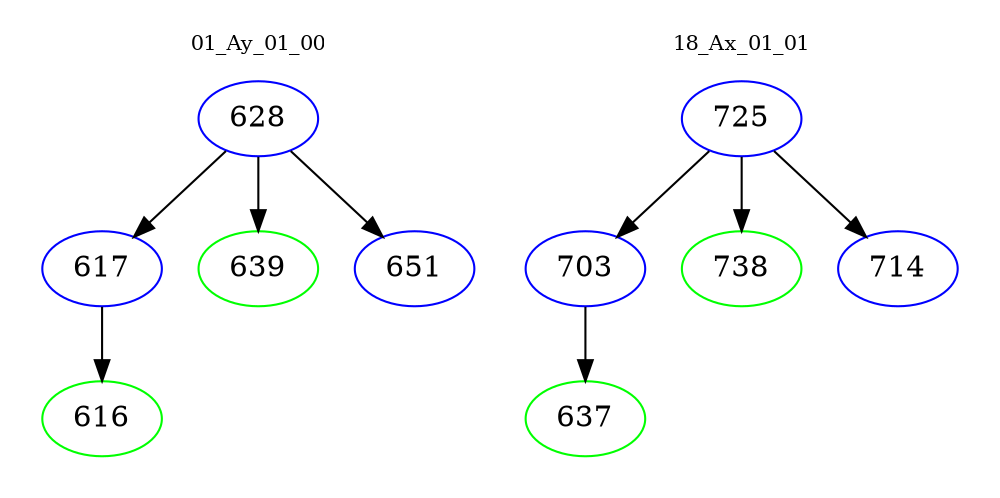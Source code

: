 digraph{
subgraph cluster_0 {
color = white
label = "01_Ay_01_00";
fontsize=10;
T0_628 [label="628", color="blue"]
T0_628 -> T0_617 [color="black"]
T0_617 [label="617", color="blue"]
T0_617 -> T0_616 [color="black"]
T0_616 [label="616", color="green"]
T0_628 -> T0_639 [color="black"]
T0_639 [label="639", color="green"]
T0_628 -> T0_651 [color="black"]
T0_651 [label="651", color="blue"]
}
subgraph cluster_1 {
color = white
label = "18_Ax_01_01";
fontsize=10;
T1_725 [label="725", color="blue"]
T1_725 -> T1_703 [color="black"]
T1_703 [label="703", color="blue"]
T1_703 -> T1_637 [color="black"]
T1_637 [label="637", color="green"]
T1_725 -> T1_738 [color="black"]
T1_738 [label="738", color="green"]
T1_725 -> T1_714 [color="black"]
T1_714 [label="714", color="blue"]
}
}
